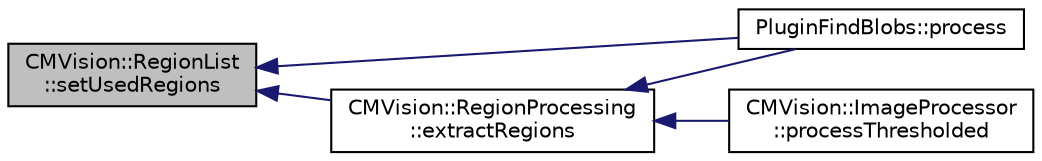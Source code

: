 digraph "CMVision::RegionList::setUsedRegions"
{
 // INTERACTIVE_SVG=YES
  edge [fontname="Helvetica",fontsize="10",labelfontname="Helvetica",labelfontsize="10"];
  node [fontname="Helvetica",fontsize="10",shape=record];
  rankdir="LR";
  Node1 [label="CMVision::RegionList\l::setUsedRegions",height=0.2,width=0.4,color="black", fillcolor="grey75", style="filled", fontcolor="black"];
  Node1 -> Node2 [dir="back",color="midnightblue",fontsize="10",style="solid",fontname="Helvetica"];
  Node2 [label="CMVision::RegionProcessing\l::extractRegions",height=0.2,width=0.4,color="black", fillcolor="white", style="filled",URL="$d7/d54/class_c_m_vision_1_1_region_processing.html#acea0393b8dcf268a49768be357b9ff18"];
  Node2 -> Node3 [dir="back",color="midnightblue",fontsize="10",style="solid",fontname="Helvetica"];
  Node3 [label="PluginFindBlobs::process",height=0.2,width=0.4,color="black", fillcolor="white", style="filled",URL="$d4/d88/class_plugin_find_blobs.html#a41ea8f1fcf4d0ca0b8119b5946fc1441"];
  Node2 -> Node4 [dir="back",color="midnightblue",fontsize="10",style="solid",fontname="Helvetica"];
  Node4 [label="CMVision::ImageProcessor\l::processThresholded",height=0.2,width=0.4,color="black", fillcolor="white", style="filled",URL="$d7/df4/class_c_m_vision_1_1_image_processor.html#a44dc920b71309ac27ead1f79292a893a"];
  Node1 -> Node3 [dir="back",color="midnightblue",fontsize="10",style="solid",fontname="Helvetica"];
}
